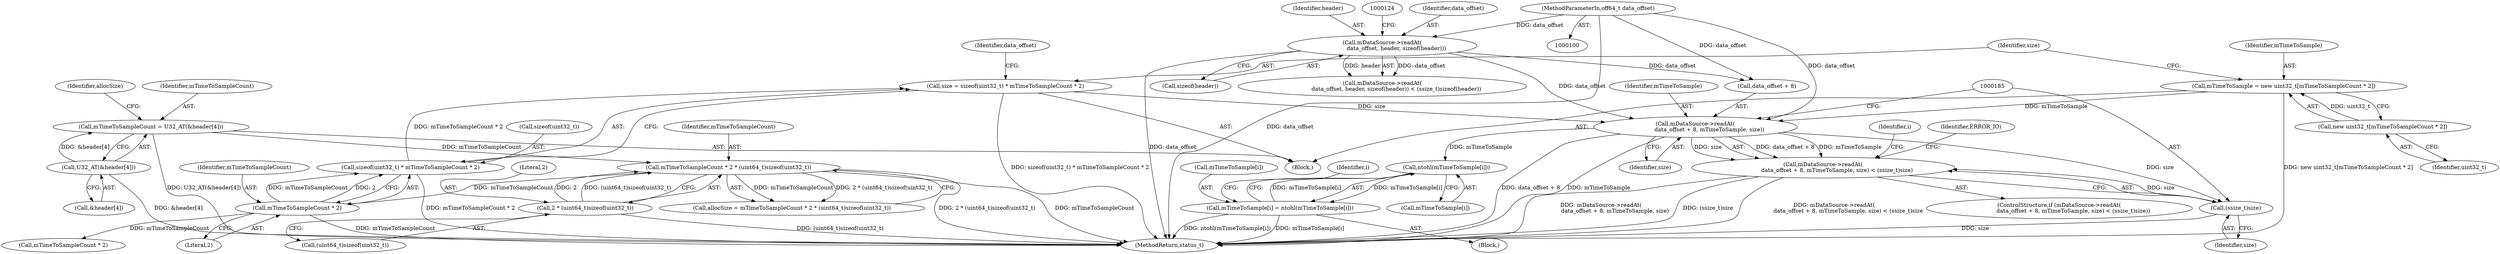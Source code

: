 digraph "0_Android_cf1581c66c2ad8c5b1aaca2e43e350cf5974f46d_1@API" {
"1000178" [label="(Call,mDataSource->readAt(\n                data_offset + 8, mTimeToSample, size))"];
"1000118" [label="(Call,mDataSource->readAt(\n                data_offset, header, sizeof(header)))"];
"1000101" [label="(MethodParameterIn,off64_t data_offset)"];
"1000163" [label="(Call,mTimeToSample = new uint32_t[mTimeToSampleCount * 2])"];
"1000165" [label="(Call,new uint32_t[mTimeToSampleCount * 2])"];
"1000168" [label="(Call,size = sizeof(uint32_t) * mTimeToSampleCount * 2)"];
"1000170" [label="(Call,sizeof(uint32_t) * mTimeToSampleCount * 2)"];
"1000173" [label="(Call,mTimeToSampleCount * 2)"];
"1000148" [label="(Call,mTimeToSampleCount * 2 * (uint64_t)sizeof(uint32_t))"];
"1000138" [label="(Call,mTimeToSampleCount = U32_AT(&header[4]))"];
"1000140" [label="(Call,U32_AT(&header[4]))"];
"1000150" [label="(Call,2 * (uint64_t)sizeof(uint32_t))"];
"1000177" [label="(Call,mDataSource->readAt(\n                data_offset + 8, mTimeToSample, size) < (ssize_t)size)"];
"1000184" [label="(Call,(ssize_t)size)"];
"1000207" [label="(Call,ntohl(mTimeToSample[i]))"];
"1000203" [label="(Call,mTimeToSample[i] = ntohl(mTimeToSample[i]))"];
"1000118" [label="(Call,mDataSource->readAt(\n                data_offset, header, sizeof(header)))"];
"1000204" [label="(Call,mTimeToSample[i])"];
"1000178" [label="(Call,mDataSource->readAt(\n                data_offset + 8, mTimeToSample, size))"];
"1000163" [label="(Call,mTimeToSample = new uint32_t[mTimeToSampleCount * 2])"];
"1000119" [label="(Identifier,data_offset)"];
"1000213" [label="(MethodReturn,status_t)"];
"1000120" [label="(Identifier,header)"];
"1000117" [label="(Call,mDataSource->readAt(\n                data_offset, header, sizeof(header)) < (ssize_t)sizeof(header))"];
"1000186" [label="(Identifier,size)"];
"1000193" [label="(Identifier,i)"];
"1000189" [label="(Identifier,ERROR_IO)"];
"1000182" [label="(Identifier,mTimeToSample)"];
"1000208" [label="(Call,mTimeToSample[i])"];
"1000139" [label="(Identifier,mTimeToSampleCount)"];
"1000168" [label="(Call,size = sizeof(uint32_t) * mTimeToSampleCount * 2)"];
"1000149" [label="(Identifier,mTimeToSampleCount)"];
"1000166" [label="(Identifier,uint32_t)"];
"1000164" [label="(Identifier,mTimeToSample)"];
"1000152" [label="(Call,(uint64_t)sizeof(uint32_t))"];
"1000151" [label="(Literal,2)"];
"1000203" [label="(Call,mTimeToSample[i] = ntohl(mTimeToSample[i]))"];
"1000202" [label="(Block,)"];
"1000179" [label="(Call,data_offset + 8)"];
"1000174" [label="(Identifier,mTimeToSampleCount)"];
"1000170" [label="(Call,sizeof(uint32_t) * mTimeToSampleCount * 2)"];
"1000150" [label="(Call,2 * (uint64_t)sizeof(uint32_t))"];
"1000197" [label="(Call,mTimeToSampleCount * 2)"];
"1000141" [label="(Call,&header[4])"];
"1000184" [label="(Call,(ssize_t)size)"];
"1000147" [label="(Identifier,allocSize)"];
"1000207" [label="(Call,ntohl(mTimeToSample[i]))"];
"1000101" [label="(MethodParameterIn,off64_t data_offset)"];
"1000177" [label="(Call,mDataSource->readAt(\n                data_offset + 8, mTimeToSample, size) < (ssize_t)size)"];
"1000180" [label="(Identifier,data_offset)"];
"1000169" [label="(Identifier,size)"];
"1000176" [label="(ControlStructure,if (mDataSource->readAt(\n                data_offset + 8, mTimeToSample, size) < (ssize_t)size))"];
"1000146" [label="(Call,allocSize = mTimeToSampleCount * 2 * (uint64_t)sizeof(uint32_t))"];
"1000148" [label="(Call,mTimeToSampleCount * 2 * (uint64_t)sizeof(uint32_t))"];
"1000138" [label="(Call,mTimeToSampleCount = U32_AT(&header[4]))"];
"1000165" [label="(Call,new uint32_t[mTimeToSampleCount * 2])"];
"1000173" [label="(Call,mTimeToSampleCount * 2)"];
"1000171" [label="(Call,sizeof(uint32_t))"];
"1000121" [label="(Call,sizeof(header))"];
"1000175" [label="(Literal,2)"];
"1000201" [label="(Identifier,i)"];
"1000183" [label="(Identifier,size)"];
"1000140" [label="(Call,U32_AT(&header[4]))"];
"1000103" [label="(Block,)"];
"1000178" -> "1000177"  [label="AST: "];
"1000178" -> "1000183"  [label="CFG: "];
"1000179" -> "1000178"  [label="AST: "];
"1000182" -> "1000178"  [label="AST: "];
"1000183" -> "1000178"  [label="AST: "];
"1000185" -> "1000178"  [label="CFG: "];
"1000178" -> "1000213"  [label="DDG: data_offset + 8"];
"1000178" -> "1000213"  [label="DDG: mTimeToSample"];
"1000178" -> "1000177"  [label="DDG: data_offset + 8"];
"1000178" -> "1000177"  [label="DDG: mTimeToSample"];
"1000178" -> "1000177"  [label="DDG: size"];
"1000118" -> "1000178"  [label="DDG: data_offset"];
"1000101" -> "1000178"  [label="DDG: data_offset"];
"1000163" -> "1000178"  [label="DDG: mTimeToSample"];
"1000168" -> "1000178"  [label="DDG: size"];
"1000178" -> "1000184"  [label="DDG: size"];
"1000178" -> "1000207"  [label="DDG: mTimeToSample"];
"1000118" -> "1000117"  [label="AST: "];
"1000118" -> "1000121"  [label="CFG: "];
"1000119" -> "1000118"  [label="AST: "];
"1000120" -> "1000118"  [label="AST: "];
"1000121" -> "1000118"  [label="AST: "];
"1000124" -> "1000118"  [label="CFG: "];
"1000118" -> "1000213"  [label="DDG: data_offset"];
"1000118" -> "1000117"  [label="DDG: data_offset"];
"1000118" -> "1000117"  [label="DDG: header"];
"1000101" -> "1000118"  [label="DDG: data_offset"];
"1000118" -> "1000179"  [label="DDG: data_offset"];
"1000101" -> "1000100"  [label="AST: "];
"1000101" -> "1000213"  [label="DDG: data_offset"];
"1000101" -> "1000179"  [label="DDG: data_offset"];
"1000163" -> "1000103"  [label="AST: "];
"1000163" -> "1000165"  [label="CFG: "];
"1000164" -> "1000163"  [label="AST: "];
"1000165" -> "1000163"  [label="AST: "];
"1000169" -> "1000163"  [label="CFG: "];
"1000163" -> "1000213"  [label="DDG: new uint32_t[mTimeToSampleCount * 2]"];
"1000165" -> "1000163"  [label="DDG: uint32_t"];
"1000165" -> "1000166"  [label="CFG: "];
"1000166" -> "1000165"  [label="AST: "];
"1000168" -> "1000103"  [label="AST: "];
"1000168" -> "1000170"  [label="CFG: "];
"1000169" -> "1000168"  [label="AST: "];
"1000170" -> "1000168"  [label="AST: "];
"1000180" -> "1000168"  [label="CFG: "];
"1000168" -> "1000213"  [label="DDG: sizeof(uint32_t) * mTimeToSampleCount * 2"];
"1000170" -> "1000168"  [label="DDG: mTimeToSampleCount * 2"];
"1000170" -> "1000173"  [label="CFG: "];
"1000171" -> "1000170"  [label="AST: "];
"1000173" -> "1000170"  [label="AST: "];
"1000170" -> "1000213"  [label="DDG: mTimeToSampleCount * 2"];
"1000173" -> "1000170"  [label="DDG: mTimeToSampleCount"];
"1000173" -> "1000170"  [label="DDG: 2"];
"1000173" -> "1000175"  [label="CFG: "];
"1000174" -> "1000173"  [label="AST: "];
"1000175" -> "1000173"  [label="AST: "];
"1000173" -> "1000213"  [label="DDG: mTimeToSampleCount"];
"1000148" -> "1000173"  [label="DDG: mTimeToSampleCount"];
"1000173" -> "1000197"  [label="DDG: mTimeToSampleCount"];
"1000148" -> "1000146"  [label="AST: "];
"1000148" -> "1000150"  [label="CFG: "];
"1000149" -> "1000148"  [label="AST: "];
"1000150" -> "1000148"  [label="AST: "];
"1000146" -> "1000148"  [label="CFG: "];
"1000148" -> "1000213"  [label="DDG: mTimeToSampleCount"];
"1000148" -> "1000213"  [label="DDG: 2 * (uint64_t)sizeof(uint32_t)"];
"1000148" -> "1000146"  [label="DDG: mTimeToSampleCount"];
"1000148" -> "1000146"  [label="DDG: 2 * (uint64_t)sizeof(uint32_t)"];
"1000138" -> "1000148"  [label="DDG: mTimeToSampleCount"];
"1000150" -> "1000148"  [label="DDG: 2"];
"1000150" -> "1000148"  [label="DDG: (uint64_t)sizeof(uint32_t)"];
"1000138" -> "1000103"  [label="AST: "];
"1000138" -> "1000140"  [label="CFG: "];
"1000139" -> "1000138"  [label="AST: "];
"1000140" -> "1000138"  [label="AST: "];
"1000147" -> "1000138"  [label="CFG: "];
"1000138" -> "1000213"  [label="DDG: U32_AT(&header[4])"];
"1000140" -> "1000138"  [label="DDG: &header[4]"];
"1000140" -> "1000141"  [label="CFG: "];
"1000141" -> "1000140"  [label="AST: "];
"1000140" -> "1000213"  [label="DDG: &header[4]"];
"1000150" -> "1000152"  [label="CFG: "];
"1000151" -> "1000150"  [label="AST: "];
"1000152" -> "1000150"  [label="AST: "];
"1000150" -> "1000213"  [label="DDG: (uint64_t)sizeof(uint32_t)"];
"1000177" -> "1000176"  [label="AST: "];
"1000177" -> "1000184"  [label="CFG: "];
"1000184" -> "1000177"  [label="AST: "];
"1000189" -> "1000177"  [label="CFG: "];
"1000193" -> "1000177"  [label="CFG: "];
"1000177" -> "1000213"  [label="DDG: mDataSource->readAt(\n                data_offset + 8, mTimeToSample, size)"];
"1000177" -> "1000213"  [label="DDG: (ssize_t)size"];
"1000177" -> "1000213"  [label="DDG: mDataSource->readAt(\n                data_offset + 8, mTimeToSample, size) < (ssize_t)size"];
"1000184" -> "1000177"  [label="DDG: size"];
"1000184" -> "1000186"  [label="CFG: "];
"1000185" -> "1000184"  [label="AST: "];
"1000186" -> "1000184"  [label="AST: "];
"1000184" -> "1000213"  [label="DDG: size"];
"1000207" -> "1000203"  [label="AST: "];
"1000207" -> "1000208"  [label="CFG: "];
"1000208" -> "1000207"  [label="AST: "];
"1000203" -> "1000207"  [label="CFG: "];
"1000207" -> "1000203"  [label="DDG: mTimeToSample[i]"];
"1000203" -> "1000207"  [label="DDG: mTimeToSample[i]"];
"1000203" -> "1000202"  [label="AST: "];
"1000204" -> "1000203"  [label="AST: "];
"1000201" -> "1000203"  [label="CFG: "];
"1000203" -> "1000213"  [label="DDG: ntohl(mTimeToSample[i])"];
"1000203" -> "1000213"  [label="DDG: mTimeToSample[i]"];
}
